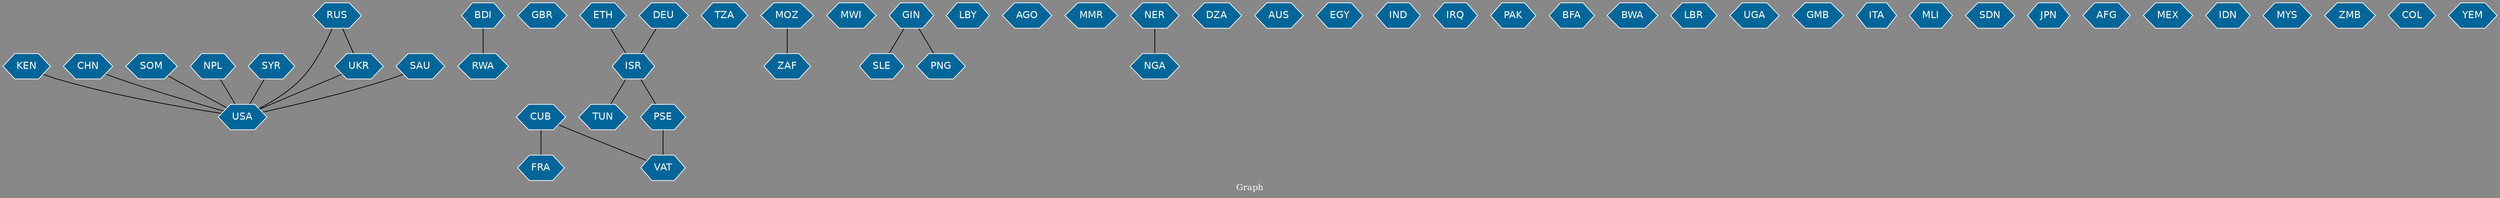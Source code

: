 // Countries together in item graph
graph {
	graph [bgcolor="#888888" fontcolor=white fontsize=12 label="Graph" outputorder=edgesfirst overlap=prism]
	node [color=white fillcolor="#006699" fontcolor=white fontname=Helvetica shape=hexagon style=filled]
	edge [arrowhead=open color=black fontcolor=white fontname=Courier fontsize=12]
		USA [label=USA]
		BDI [label=BDI]
		GBR [label=GBR]
		CUB [label=CUB]
		VAT [label=VAT]
		TUN [label=TUN]
		TZA [label=TZA]
		ZAF [label=ZAF]
		MWI [label=MWI]
		SLE [label=SLE]
		LBY [label=LBY]
		ETH [label=ETH]
		MOZ [label=MOZ]
		PSE [label=PSE]
		KEN [label=KEN]
		AGO [label=AGO]
		GIN [label=GIN]
		MMR [label=MMR]
		CHN [label=CHN]
		NGA [label=NGA]
		SOM [label=SOM]
		NPL [label=NPL]
		DZA [label=DZA]
		SYR [label=SYR]
		AUS [label=AUS]
		EGY [label=EGY]
		NER [label=NER]
		ISR [label=ISR]
		IND [label=IND]
		FRA [label=FRA]
		IRQ [label=IRQ]
		RUS [label=RUS]
		PAK [label=PAK]
		BFA [label=BFA]
		BWA [label=BWA]
		LBR [label=LBR]
		UGA [label=UGA]
		GMB [label=GMB]
		ITA [label=ITA]
		MLI [label=MLI]
		SDN [label=SDN]
		JPN [label=JPN]
		AFG [label=AFG]
		DEU [label=DEU]
		UKR [label=UKR]
		MEX [label=MEX]
		IDN [label=IDN]
		SAU [label=SAU]
		RWA [label=RWA]
		MYS [label=MYS]
		ZMB [label=ZMB]
		COL [label=COL]
		PNG [label=PNG]
		YEM [label=YEM]
			NER -- NGA [weight=1]
			UKR -- USA [weight=1]
			SYR -- USA [weight=1]
			ISR -- PSE [weight=1]
			ISR -- TUN [weight=1]
			PSE -- VAT [weight=2]
			CUB -- FRA [weight=2]
			GIN -- SLE [weight=1]
			ETH -- ISR [weight=1]
			SOM -- USA [weight=1]
			CUB -- VAT [weight=1]
			RUS -- UKR [weight=1]
			MOZ -- ZAF [weight=1]
			KEN -- USA [weight=1]
			GIN -- PNG [weight=1]
			BDI -- RWA [weight=1]
			NPL -- USA [weight=1]
			DEU -- ISR [weight=1]
			CHN -- USA [weight=1]
			RUS -- USA [weight=1]
			SAU -- USA [weight=1]
}